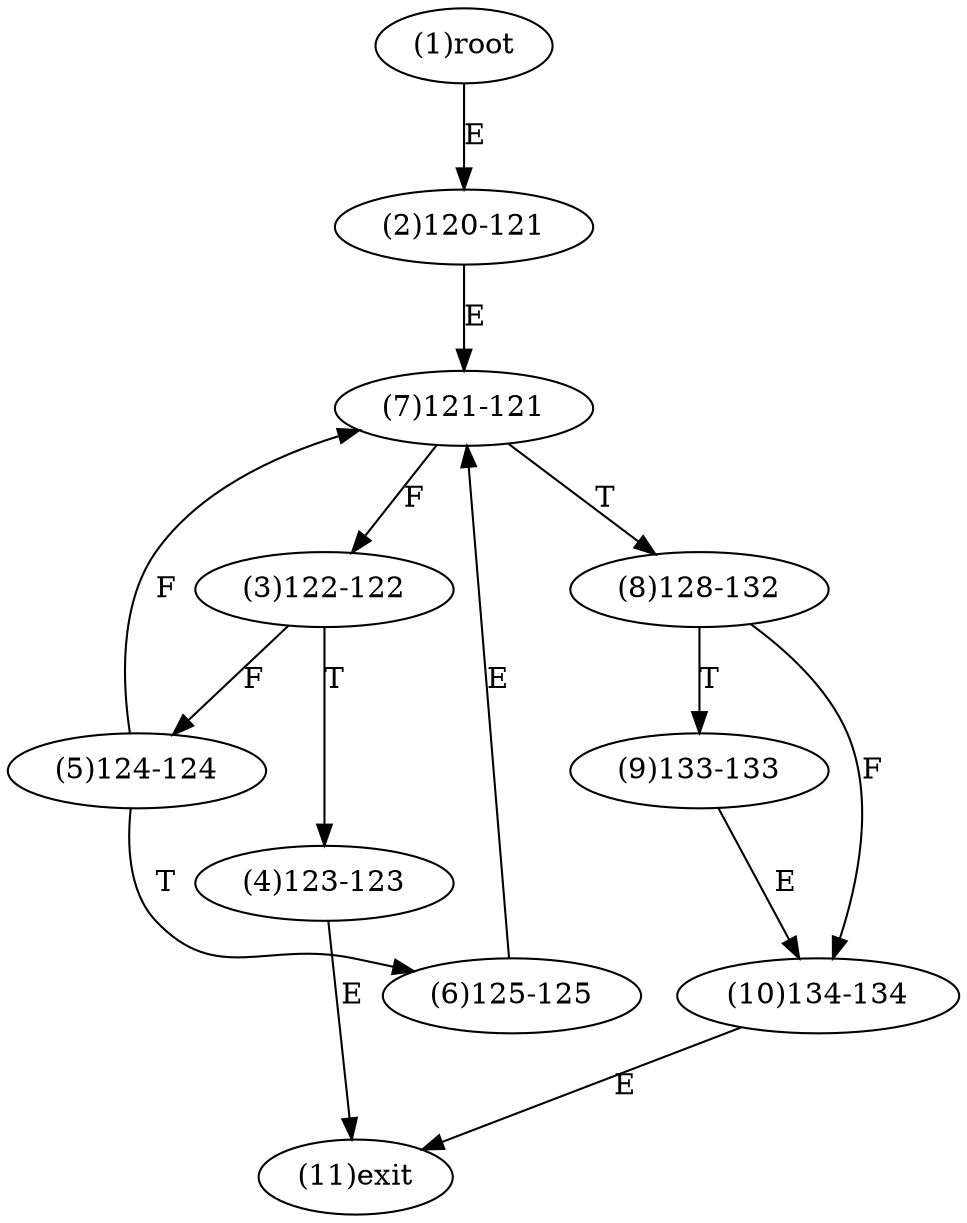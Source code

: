 digraph "" { 
1[ label="(1)root"];
2[ label="(2)120-121"];
3[ label="(3)122-122"];
4[ label="(4)123-123"];
5[ label="(5)124-124"];
6[ label="(6)125-125"];
7[ label="(7)121-121"];
8[ label="(8)128-132"];
9[ label="(9)133-133"];
10[ label="(10)134-134"];
11[ label="(11)exit"];
1->2[ label="E"];
2->7[ label="E"];
3->5[ label="F"];
3->4[ label="T"];
4->11[ label="E"];
5->7[ label="F"];
5->6[ label="T"];
6->7[ label="E"];
7->3[ label="F"];
7->8[ label="T"];
8->10[ label="F"];
8->9[ label="T"];
9->10[ label="E"];
10->11[ label="E"];
}